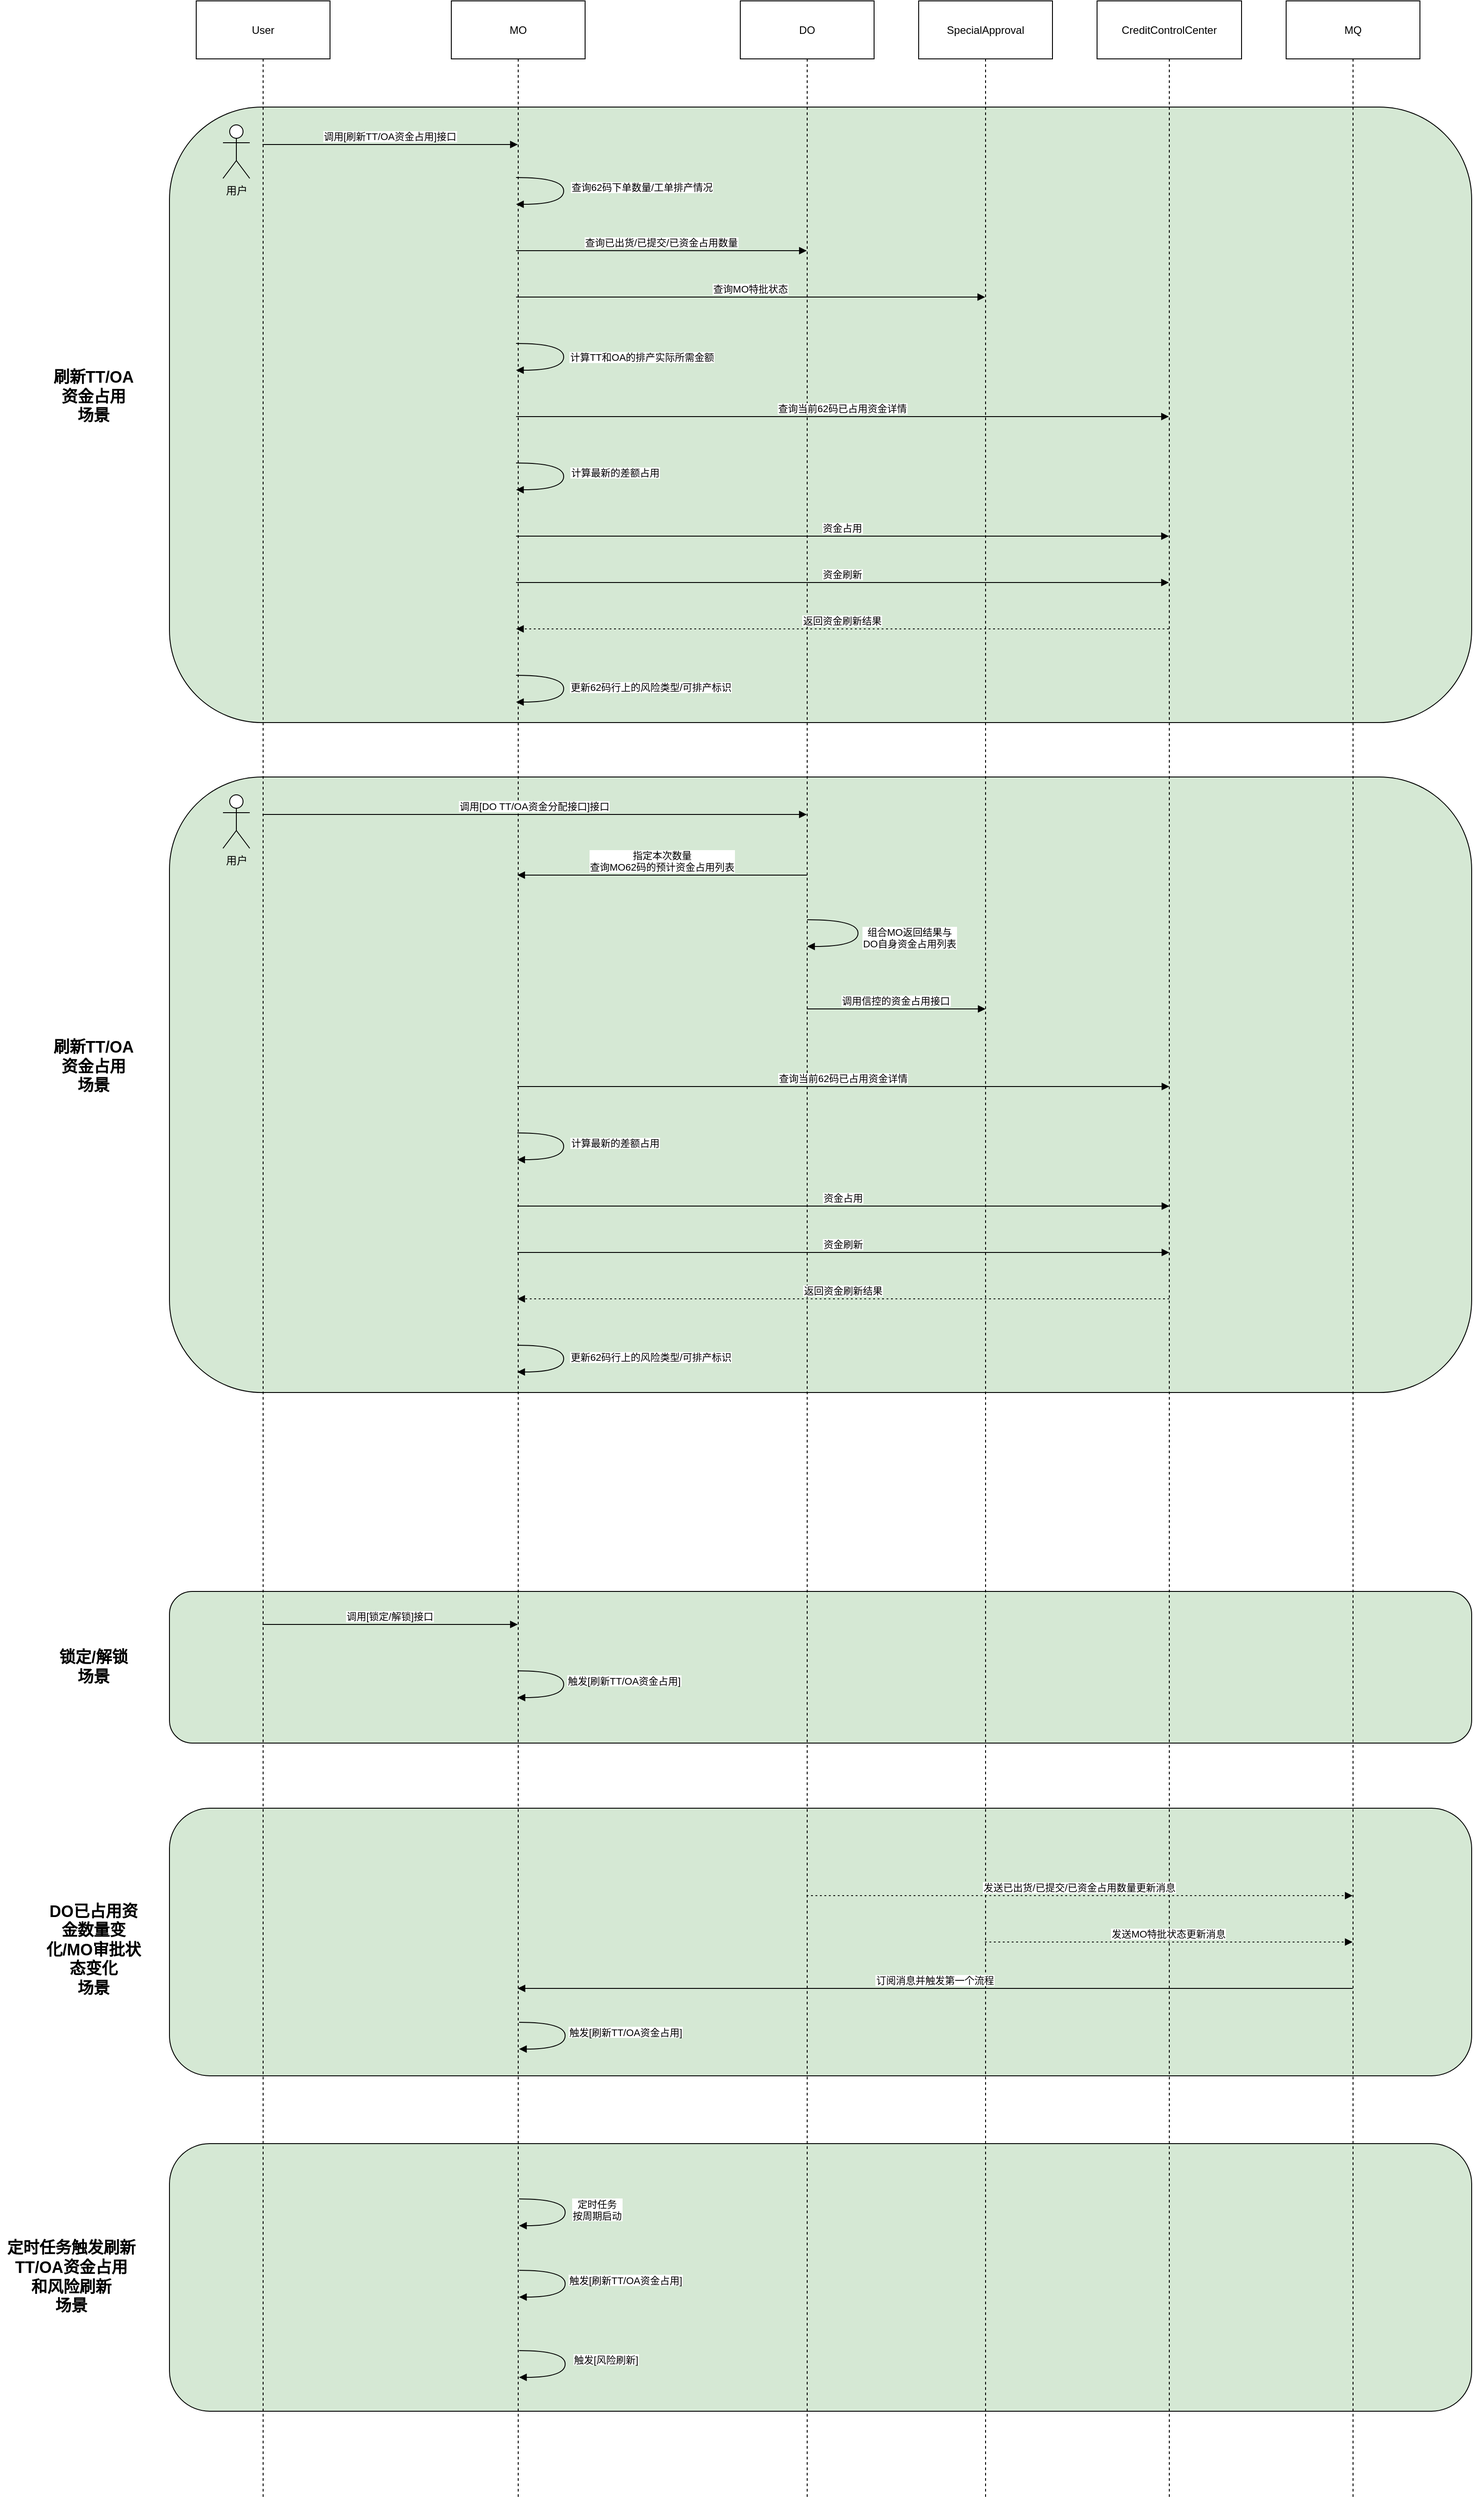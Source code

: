 <mxfile version="28.1.2">
  <diagram id="C5NioDderLb10LAesJQF" name="第 1 页">
    <mxGraphModel dx="2185" dy="715" grid="1" gridSize="10" guides="1" tooltips="1" connect="1" arrows="1" fold="1" page="1" pageScale="1" pageWidth="827" pageHeight="1169" math="0" shadow="0">
      <root>
        <mxCell id="0" />
        <mxCell id="1" parent="0" />
        <mxCell id="44k8Kka1oQMNb_DbVLvx-24" value="" style="rounded=1;whiteSpace=wrap;html=1;fillColor=#D5E8D4;" vertex="1" parent="1">
          <mxGeometry x="-30" y="870" width="1460" height="690" as="geometry" />
        </mxCell>
        <mxCell id="C7deDFVK92EXtW-6BP_k-26" value="" style="rounded=1;whiteSpace=wrap;html=1;fillColor=#D5E8D4;" parent="1" vertex="1">
          <mxGeometry x="-30" y="2402" width="1460" height="300" as="geometry" />
        </mxCell>
        <mxCell id="C7deDFVK92EXtW-6BP_k-24" value="" style="rounded=1;whiteSpace=wrap;html=1;fillColor=#D5E8D4;" parent="1" vertex="1">
          <mxGeometry x="-30" y="1783" width="1460" height="170" as="geometry" />
        </mxCell>
        <mxCell id="C7deDFVK92EXtW-6BP_k-23" value="" style="rounded=1;whiteSpace=wrap;html=1;fillColor=#D5E8D4;" parent="1" vertex="1">
          <mxGeometry x="-30" y="2026" width="1460" height="300" as="geometry" />
        </mxCell>
        <mxCell id="bJO9nJOLajhvGZVp3YKl-24" value="" style="rounded=1;whiteSpace=wrap;html=1;fillColor=#D5E8D4;" parent="1" vertex="1">
          <mxGeometry x="-30" y="119" width="1460" height="690" as="geometry" />
        </mxCell>
        <mxCell id="2" value="User" style="shape=umlLifeline;perimeter=lifelinePerimeter;whiteSpace=wrap;container=1;dropTarget=0;collapsible=0;recursiveResize=0;outlineConnect=0;portConstraint=eastwest;newEdgeStyle={&quot;edgeStyle&quot;:&quot;elbowEdgeStyle&quot;,&quot;elbow&quot;:&quot;vertical&quot;,&quot;curved&quot;:0,&quot;rounded&quot;:0};size=65;" parent="1" vertex="1">
          <mxGeometry width="150" height="2800" as="geometry" />
        </mxCell>
        <mxCell id="3" value="MO" style="shape=umlLifeline;perimeter=lifelinePerimeter;whiteSpace=wrap;container=1;dropTarget=0;collapsible=0;recursiveResize=0;outlineConnect=0;portConstraint=eastwest;newEdgeStyle={&quot;edgeStyle&quot;:&quot;elbowEdgeStyle&quot;,&quot;elbow&quot;:&quot;vertical&quot;,&quot;curved&quot;:0,&quot;rounded&quot;:0};size=65;" parent="1" vertex="1">
          <mxGeometry x="286" width="150" height="2800" as="geometry" />
        </mxCell>
        <mxCell id="4" value="DO" style="shape=umlLifeline;perimeter=lifelinePerimeter;whiteSpace=wrap;container=1;dropTarget=0;collapsible=0;recursiveResize=0;outlineConnect=0;portConstraint=eastwest;newEdgeStyle={&quot;edgeStyle&quot;:&quot;elbowEdgeStyle&quot;,&quot;elbow&quot;:&quot;vertical&quot;,&quot;curved&quot;:0,&quot;rounded&quot;:0};size=65;" parent="1" vertex="1">
          <mxGeometry x="610" width="150" height="2800" as="geometry" />
        </mxCell>
        <mxCell id="5" value="SpecialApproval" style="shape=umlLifeline;perimeter=lifelinePerimeter;whiteSpace=wrap;container=1;dropTarget=0;collapsible=0;recursiveResize=0;outlineConnect=0;portConstraint=eastwest;newEdgeStyle={&quot;edgeStyle&quot;:&quot;elbowEdgeStyle&quot;,&quot;elbow&quot;:&quot;vertical&quot;,&quot;curved&quot;:0,&quot;rounded&quot;:0};size=65;" parent="1" vertex="1">
          <mxGeometry x="810" width="150" height="2800" as="geometry" />
        </mxCell>
        <mxCell id="6" value="CreditControlCenter" style="shape=umlLifeline;perimeter=lifelinePerimeter;whiteSpace=wrap;container=1;dropTarget=0;collapsible=0;recursiveResize=0;outlineConnect=0;portConstraint=eastwest;newEdgeStyle={&quot;edgeStyle&quot;:&quot;elbowEdgeStyle&quot;,&quot;elbow&quot;:&quot;vertical&quot;,&quot;curved&quot;:0,&quot;rounded&quot;:0};size=65;" parent="1" vertex="1">
          <mxGeometry x="1010" width="162" height="2800" as="geometry" />
        </mxCell>
        <mxCell id="7" value="MQ" style="shape=umlLifeline;perimeter=lifelinePerimeter;whiteSpace=wrap;container=1;dropTarget=0;collapsible=0;recursiveResize=0;outlineConnect=0;portConstraint=eastwest;newEdgeStyle={&quot;edgeStyle&quot;:&quot;elbowEdgeStyle&quot;,&quot;elbow&quot;:&quot;vertical&quot;,&quot;curved&quot;:0,&quot;rounded&quot;:0};size=65;" parent="1" vertex="1">
          <mxGeometry x="1222" width="150" height="2800" as="geometry" />
        </mxCell>
        <mxCell id="8" value="调用[刷新TT/OA资金占用]接口" style="verticalAlign=bottom;edgeStyle=elbowEdgeStyle;elbow=vertical;curved=0;rounded=0;endArrow=block;" parent="1" edge="1">
          <mxGeometry relative="1" as="geometry">
            <Array as="points">
              <mxPoint x="227" y="161" />
            </Array>
            <mxPoint x="74.324" y="161" as="sourcePoint" />
            <mxPoint x="360.5" y="161" as="targetPoint" />
          </mxGeometry>
        </mxCell>
        <mxCell id="9" value="查询62码下单数量/工单排产情况" style="curved=1;endArrow=block;" parent="1" edge="1">
          <mxGeometry x="-0.061" y="88" relative="1" as="geometry">
            <Array as="points">
              <mxPoint x="412" y="198" />
              <mxPoint x="412" y="228" />
            </Array>
            <mxPoint as="offset" />
            <mxPoint x="358.643" y="198" as="sourcePoint" />
            <mxPoint x="358.643" y="228" as="targetPoint" />
          </mxGeometry>
        </mxCell>
        <mxCell id="10" value="查询已出货/已提交/已资金占用数量" style="verticalAlign=bottom;edgeStyle=elbowEdgeStyle;elbow=vertical;curved=0;rounded=0;endArrow=block;" parent="1" edge="1">
          <mxGeometry relative="1" as="geometry">
            <Array as="points">
              <mxPoint x="532" y="280" />
            </Array>
            <mxPoint x="358.643" y="280" as="sourcePoint" />
            <mxPoint x="684.5" y="280" as="targetPoint" />
          </mxGeometry>
        </mxCell>
        <mxCell id="11" value="查询MO特批状态" style="verticalAlign=bottom;edgeStyle=elbowEdgeStyle;elbow=vertical;curved=0;rounded=0;endArrow=block;" parent="1" edge="1">
          <mxGeometry relative="1" as="geometry">
            <Array as="points">
              <mxPoint x="632" y="332" />
            </Array>
            <mxPoint x="358.643" y="332" as="sourcePoint" />
            <mxPoint x="884.5" y="332" as="targetPoint" />
          </mxGeometry>
        </mxCell>
        <mxCell id="12" value="计算TT和OA的排产实际所需金额" style="curved=1;endArrow=block;" parent="1" edge="1">
          <mxGeometry y="88" relative="1" as="geometry">
            <Array as="points">
              <mxPoint x="412" y="384" />
              <mxPoint x="412" y="414" />
            </Array>
            <mxPoint as="offset" />
            <mxPoint x="358.643" y="384" as="sourcePoint" />
            <mxPoint x="358.643" y="414" as="targetPoint" />
          </mxGeometry>
        </mxCell>
        <mxCell id="13" value="查询当前62码已占用资金详情" style="verticalAlign=bottom;edgeStyle=elbowEdgeStyle;elbow=vertical;curved=0;rounded=0;endArrow=block;" parent="1" edge="1">
          <mxGeometry relative="1" as="geometry">
            <Array as="points">
              <mxPoint x="735" y="466" />
            </Array>
            <mxPoint x="358.643" y="466" as="sourcePoint" />
            <mxPoint x="1090.5" y="466" as="targetPoint" />
          </mxGeometry>
        </mxCell>
        <mxCell id="14" value="计算最新的差额占用" style="curved=1;endArrow=block;" parent="1" edge="1">
          <mxGeometry x="-0.061" y="58" relative="1" as="geometry">
            <Array as="points">
              <mxPoint x="412" y="518" />
              <mxPoint x="412" y="548" />
            </Array>
            <mxPoint as="offset" />
            <mxPoint x="358.643" y="518" as="sourcePoint" />
            <mxPoint x="358.643" y="548" as="targetPoint" />
          </mxGeometry>
        </mxCell>
        <mxCell id="15" value="资金占用" style="verticalAlign=bottom;edgeStyle=elbowEdgeStyle;elbow=vertical;curved=0;rounded=0;endArrow=block;" parent="1" edge="1">
          <mxGeometry relative="1" as="geometry">
            <Array as="points">
              <mxPoint x="735" y="600" />
            </Array>
            <mxPoint x="358.643" y="600" as="sourcePoint" />
            <mxPoint x="1090.5" y="600" as="targetPoint" />
          </mxGeometry>
        </mxCell>
        <mxCell id="16" value="资金刷新" style="verticalAlign=bottom;edgeStyle=elbowEdgeStyle;elbow=vertical;curved=0;rounded=0;endArrow=block;" parent="1" edge="1">
          <mxGeometry relative="1" as="geometry">
            <Array as="points">
              <mxPoint x="735" y="652" />
            </Array>
            <mxPoint x="358.643" y="652" as="sourcePoint" />
            <mxPoint x="1090.5" y="652" as="targetPoint" />
          </mxGeometry>
        </mxCell>
        <mxCell id="17" value="返回资金刷新结果" style="verticalAlign=bottom;edgeStyle=elbowEdgeStyle;elbow=vertical;curved=0;rounded=0;dashed=1;dashPattern=2 3;endArrow=block;" parent="1" edge="1">
          <mxGeometry relative="1" as="geometry">
            <Array as="points">
              <mxPoint x="738" y="704" />
            </Array>
            <mxPoint x="1090.5" y="704" as="sourcePoint" />
            <mxPoint x="358.643" y="704" as="targetPoint" />
          </mxGeometry>
        </mxCell>
        <mxCell id="18" value="更新62码行上的风险类型/可排产标识" style="curved=1;endArrow=block;" parent="1" edge="1">
          <mxGeometry x="-0.03" y="98" relative="1" as="geometry">
            <Array as="points">
              <mxPoint x="412" y="756" />
              <mxPoint x="412" y="786" />
            </Array>
            <mxPoint as="offset" />
            <mxPoint x="358.643" y="756" as="sourcePoint" />
            <mxPoint x="358.643" y="786" as="targetPoint" />
          </mxGeometry>
        </mxCell>
        <mxCell id="19" value="发送已出货/已提交/已资金占用数量更新消息" style="verticalAlign=bottom;edgeStyle=elbowEdgeStyle;elbow=vertical;curved=0;rounded=0;dashed=1;dashPattern=2 3;endArrow=block;" parent="1" edge="1">
          <mxGeometry relative="1" as="geometry">
            <Array as="points">
              <mxPoint x="1000" y="2124" />
            </Array>
            <mxPoint x="684.324" y="2124" as="sourcePoint" />
            <mxPoint x="1296.5" y="2124" as="targetPoint" />
          </mxGeometry>
        </mxCell>
        <mxCell id="20" value="发送MO特批状态更新消息" style="verticalAlign=bottom;edgeStyle=elbowEdgeStyle;elbow=vertical;curved=0;rounded=0;dashed=1;dashPattern=2 3;endArrow=block;" parent="1" edge="1">
          <mxGeometry relative="1" as="geometry">
            <Array as="points">
              <mxPoint x="1100" y="2176" />
            </Array>
            <mxPoint x="884.324" y="2176" as="sourcePoint" />
            <mxPoint x="1296.5" y="2176" as="targetPoint" />
          </mxGeometry>
        </mxCell>
        <mxCell id="21" value="订阅消息并触发第一个流程" style="verticalAlign=bottom;edgeStyle=elbowEdgeStyle;elbow=vertical;curved=0;rounded=0;endArrow=block;" parent="1" edge="1">
          <mxGeometry relative="1" as="geometry">
            <Array as="points">
              <mxPoint x="841" y="2228" />
            </Array>
            <mxPoint x="1296.5" y="2228" as="sourcePoint" />
            <mxPoint x="360.324" y="2228" as="targetPoint" />
          </mxGeometry>
        </mxCell>
        <mxCell id="22" value="调用[锁定/解锁]接口" style="verticalAlign=bottom;edgeStyle=elbowEdgeStyle;elbow=vertical;curved=0;rounded=0;endArrow=block;" parent="1" edge="1">
          <mxGeometry relative="1" as="geometry">
            <Array as="points">
              <mxPoint x="227" y="1820" />
            </Array>
            <mxPoint x="74.324" y="1820" as="sourcePoint" />
            <mxPoint x="360.5" y="1820" as="targetPoint" />
          </mxGeometry>
        </mxCell>
        <mxCell id="23" value="触发[刷新TT/OA资金占用]" style="curved=1;endArrow=block;" parent="1" edge="1">
          <mxGeometry x="-0.06" y="68" relative="1" as="geometry">
            <Array as="points">
              <mxPoint x="412" y="1872" />
              <mxPoint x="412" y="1902" />
            </Array>
            <mxPoint x="360.324" y="1872" as="sourcePoint" />
            <mxPoint x="360.324" y="1902" as="targetPoint" />
            <mxPoint as="offset" />
          </mxGeometry>
        </mxCell>
        <mxCell id="bJO9nJOLajhvGZVp3YKl-23" value="用户" style="shape=umlActor;verticalLabelPosition=bottom;verticalAlign=top;html=1;outlineConnect=0;" parent="1" vertex="1">
          <mxGeometry x="30" y="139" width="30" height="60" as="geometry" />
        </mxCell>
        <mxCell id="C7deDFVK92EXtW-6BP_k-25" value="触发[刷新TT/OA资金占用]" style="curved=1;endArrow=block;" parent="1" edge="1">
          <mxGeometry x="-0.06" y="68" relative="1" as="geometry">
            <Array as="points">
              <mxPoint x="413.676" y="2266" />
              <mxPoint x="413.676" y="2296" />
            </Array>
            <mxPoint x="362" y="2266" as="sourcePoint" />
            <mxPoint x="362" y="2296" as="targetPoint" />
            <mxPoint as="offset" />
          </mxGeometry>
        </mxCell>
        <mxCell id="C7deDFVK92EXtW-6BP_k-30" value="触发[刷新TT/OA资金占用]" style="curved=1;endArrow=block;" parent="1" edge="1">
          <mxGeometry x="-0.06" y="68" relative="1" as="geometry">
            <Array as="points">
              <mxPoint x="413.676" y="2544" />
              <mxPoint x="413.676" y="2574" />
            </Array>
            <mxPoint x="362" y="2544" as="sourcePoint" />
            <mxPoint x="362" y="2574" as="targetPoint" />
            <mxPoint as="offset" />
          </mxGeometry>
        </mxCell>
        <mxCell id="C7deDFVK92EXtW-6BP_k-33" value="定时任务&#xa;按周期启动" style="curved=1;endArrow=block;" parent="1" edge="1">
          <mxGeometry x="-0.045" y="36" relative="1" as="geometry">
            <Array as="points">
              <mxPoint x="413.676" y="2464" />
              <mxPoint x="413.676" y="2494" />
            </Array>
            <mxPoint x="362" y="2464" as="sourcePoint" />
            <mxPoint x="362" y="2494" as="targetPoint" />
            <mxPoint as="offset" />
          </mxGeometry>
        </mxCell>
        <mxCell id="C7deDFVK92EXtW-6BP_k-35" value="&lt;b&gt;&lt;font style=&quot;font-size: 18px;&quot;&gt;刷新TT/OA&lt;/font&gt;&lt;/b&gt;&lt;div&gt;&lt;b&gt;&lt;font style=&quot;font-size: 18px;&quot;&gt;资金占用&lt;/font&gt;&lt;/b&gt;&lt;/div&gt;&lt;div&gt;&lt;b&gt;&lt;font style=&quot;font-size: 18px;&quot;&gt;场景&lt;/font&gt;&lt;/b&gt;&lt;/div&gt;" style="text;html=1;align=center;verticalAlign=middle;whiteSpace=wrap;rounded=0;" parent="1" vertex="1">
          <mxGeometry x="-170" y="429" width="110" height="30" as="geometry" />
        </mxCell>
        <mxCell id="C7deDFVK92EXtW-6BP_k-36" value="&lt;span style=&quot;font-size: 18px;&quot;&gt;&lt;b&gt;锁定/解锁&lt;/b&gt;&lt;/span&gt;&lt;div&gt;&lt;span style=&quot;font-size: 18px;&quot;&gt;&lt;b&gt;场景&lt;/b&gt;&lt;/span&gt;&lt;/div&gt;" style="text;html=1;align=center;verticalAlign=middle;whiteSpace=wrap;rounded=0;" parent="1" vertex="1">
          <mxGeometry x="-170" y="1853" width="110" height="30" as="geometry" />
        </mxCell>
        <mxCell id="C7deDFVK92EXtW-6BP_k-37" value="&lt;span style=&quot;font-size: 18px;&quot;&gt;&lt;b&gt;DO已占用资金数量变化/MO审批状态变化&lt;/b&gt;&lt;/span&gt;&lt;br&gt;&lt;div&gt;&lt;span style=&quot;font-size: 18px;&quot;&gt;&lt;b&gt;场景&lt;/b&gt;&lt;/span&gt;&lt;/div&gt;" style="text;html=1;align=center;verticalAlign=middle;whiteSpace=wrap;rounded=0;" parent="1" vertex="1">
          <mxGeometry x="-170" y="2170" width="110" height="30" as="geometry" />
        </mxCell>
        <mxCell id="C7deDFVK92EXtW-6BP_k-38" value="&lt;span style=&quot;font-size: 18px;&quot;&gt;&lt;b&gt;定时任务触发刷新TT/OA资金占用&lt;/b&gt;&lt;/span&gt;&lt;div&gt;&lt;span style=&quot;font-size: 18px;&quot;&gt;&lt;b&gt;和风险刷新&lt;/b&gt;&lt;/span&gt;&lt;br&gt;&lt;div&gt;&lt;span style=&quot;font-size: 18px;&quot;&gt;&lt;b&gt;场景&lt;/b&gt;&lt;/span&gt;&lt;/div&gt;&lt;/div&gt;" style="text;html=1;align=center;verticalAlign=middle;whiteSpace=wrap;rounded=0;" parent="1" vertex="1">
          <mxGeometry x="-220" y="2537" width="160" height="30" as="geometry" />
        </mxCell>
        <mxCell id="44k8Kka1oQMNb_DbVLvx-23" value="触发[风险刷新]" style="curved=1;endArrow=block;" edge="1" parent="1">
          <mxGeometry x="-0.075" y="46" relative="1" as="geometry">
            <Array as="points">
              <mxPoint x="413.676" y="2634" />
              <mxPoint x="413.676" y="2664" />
            </Array>
            <mxPoint x="362" y="2634" as="sourcePoint" />
            <mxPoint x="362" y="2664" as="targetPoint" />
            <mxPoint as="offset" />
          </mxGeometry>
        </mxCell>
        <mxCell id="44k8Kka1oQMNb_DbVLvx-25" value="调用[DO TT/OA资金分配接口]接口" style="verticalAlign=bottom;edgeStyle=elbowEdgeStyle;elbow=vertical;curved=0;rounded=0;endArrow=block;" edge="1" parent="1" target="4">
          <mxGeometry relative="1" as="geometry">
            <Array as="points">
              <mxPoint x="227" y="912" />
            </Array>
            <mxPoint x="74.324" y="912" as="sourcePoint" />
            <mxPoint x="360.5" y="912" as="targetPoint" />
          </mxGeometry>
        </mxCell>
        <mxCell id="44k8Kka1oQMNb_DbVLvx-27" value="指定本次数量&#xa;查询MO62码的预计资金占用列表" style="verticalAlign=bottom;edgeStyle=elbowEdgeStyle;elbow=vertical;curved=0;rounded=0;endArrow=block;" edge="1" parent="1">
          <mxGeometry relative="1" as="geometry">
            <Array as="points">
              <mxPoint x="532" y="980" />
            </Array>
            <mxPoint x="685" y="980" as="sourcePoint" />
            <mxPoint x="360" y="980" as="targetPoint" />
          </mxGeometry>
        </mxCell>
        <mxCell id="44k8Kka1oQMNb_DbVLvx-28" value="调用信控的资金占用接口" style="verticalAlign=bottom;edgeStyle=elbowEdgeStyle;elbow=vertical;curved=0;rounded=0;endArrow=block;" edge="1" parent="1">
          <mxGeometry relative="1" as="geometry">
            <Array as="points" />
            <mxPoint x="684.667" y="1130.0" as="sourcePoint" />
            <mxPoint x="885" y="1130" as="targetPoint" />
          </mxGeometry>
        </mxCell>
        <mxCell id="44k8Kka1oQMNb_DbVLvx-29" value="组合MO返回结果与&#xa;DO自身资金占用列表" style="curved=1;endArrow=block;" edge="1" parent="1" source="4" target="4">
          <mxGeometry x="0.069" y="58" relative="1" as="geometry">
            <Array as="points">
              <mxPoint x="742" y="1030" />
              <mxPoint x="742" y="1060" />
            </Array>
            <mxPoint as="offset" />
            <mxPoint x="690" y="1030" as="sourcePoint" />
            <mxPoint x="690" y="1060" as="targetPoint" />
          </mxGeometry>
        </mxCell>
        <mxCell id="44k8Kka1oQMNb_DbVLvx-30" value="查询当前62码已占用资金详情" style="verticalAlign=bottom;edgeStyle=elbowEdgeStyle;elbow=vertical;curved=0;rounded=0;endArrow=block;" edge="1" parent="1">
          <mxGeometry relative="1" as="geometry">
            <Array as="points">
              <mxPoint x="735" y="1217" />
            </Array>
            <mxPoint x="360" y="1217" as="sourcePoint" />
            <mxPoint x="1091" y="1217" as="targetPoint" />
          </mxGeometry>
        </mxCell>
        <mxCell id="44k8Kka1oQMNb_DbVLvx-31" value="计算最新的差额占用" style="curved=1;endArrow=block;" edge="1" parent="1">
          <mxGeometry x="-0.061" y="58" relative="1" as="geometry">
            <Array as="points">
              <mxPoint x="412" y="1269" />
              <mxPoint x="412" y="1299" />
            </Array>
            <mxPoint as="offset" />
            <mxPoint x="360" y="1269" as="sourcePoint" />
            <mxPoint x="360" y="1299" as="targetPoint" />
          </mxGeometry>
        </mxCell>
        <mxCell id="44k8Kka1oQMNb_DbVLvx-32" value="资金占用" style="verticalAlign=bottom;edgeStyle=elbowEdgeStyle;elbow=vertical;curved=0;rounded=0;endArrow=block;" edge="1" parent="1">
          <mxGeometry relative="1" as="geometry">
            <Array as="points">
              <mxPoint x="735" y="1351" />
            </Array>
            <mxPoint x="360" y="1351" as="sourcePoint" />
            <mxPoint x="1091" y="1351" as="targetPoint" />
          </mxGeometry>
        </mxCell>
        <mxCell id="44k8Kka1oQMNb_DbVLvx-33" value="资金刷新" style="verticalAlign=bottom;edgeStyle=elbowEdgeStyle;elbow=vertical;curved=0;rounded=0;endArrow=block;" edge="1" parent="1">
          <mxGeometry relative="1" as="geometry">
            <Array as="points">
              <mxPoint x="735" y="1403" />
            </Array>
            <mxPoint x="360" y="1403" as="sourcePoint" />
            <mxPoint x="1091" y="1403" as="targetPoint" />
          </mxGeometry>
        </mxCell>
        <mxCell id="44k8Kka1oQMNb_DbVLvx-34" value="返回资金刷新结果" style="verticalAlign=bottom;edgeStyle=elbowEdgeStyle;elbow=vertical;curved=0;rounded=0;dashed=1;dashPattern=2 3;endArrow=block;" edge="1" parent="1">
          <mxGeometry relative="1" as="geometry">
            <Array as="points">
              <mxPoint x="738" y="1455" />
            </Array>
            <mxPoint x="1091" y="1455" as="sourcePoint" />
            <mxPoint x="360" y="1455" as="targetPoint" />
          </mxGeometry>
        </mxCell>
        <mxCell id="44k8Kka1oQMNb_DbVLvx-35" value="更新62码行上的风险类型/可排产标识" style="curved=1;endArrow=block;" edge="1" parent="1">
          <mxGeometry x="-0.03" y="98" relative="1" as="geometry">
            <Array as="points">
              <mxPoint x="412" y="1507" />
              <mxPoint x="412" y="1537" />
            </Array>
            <mxPoint as="offset" />
            <mxPoint x="360" y="1507" as="sourcePoint" />
            <mxPoint x="360" y="1537" as="targetPoint" />
          </mxGeometry>
        </mxCell>
        <mxCell id="44k8Kka1oQMNb_DbVLvx-36" value="用户" style="shape=umlActor;verticalLabelPosition=bottom;verticalAlign=top;html=1;outlineConnect=0;" vertex="1" parent="1">
          <mxGeometry x="30" y="890" width="30" height="60" as="geometry" />
        </mxCell>
        <mxCell id="44k8Kka1oQMNb_DbVLvx-37" value="&lt;b&gt;&lt;font style=&quot;font-size: 18px;&quot;&gt;刷新TT/OA&lt;/font&gt;&lt;/b&gt;&lt;div&gt;&lt;b&gt;&lt;font style=&quot;font-size: 18px;&quot;&gt;资金占用&lt;/font&gt;&lt;/b&gt;&lt;/div&gt;&lt;div&gt;&lt;b&gt;&lt;font style=&quot;font-size: 18px;&quot;&gt;场景&lt;/font&gt;&lt;/b&gt;&lt;/div&gt;" style="text;html=1;align=center;verticalAlign=middle;whiteSpace=wrap;rounded=0;" vertex="1" parent="1">
          <mxGeometry x="-170" y="1180" width="110" height="30" as="geometry" />
        </mxCell>
      </root>
    </mxGraphModel>
  </diagram>
</mxfile>
